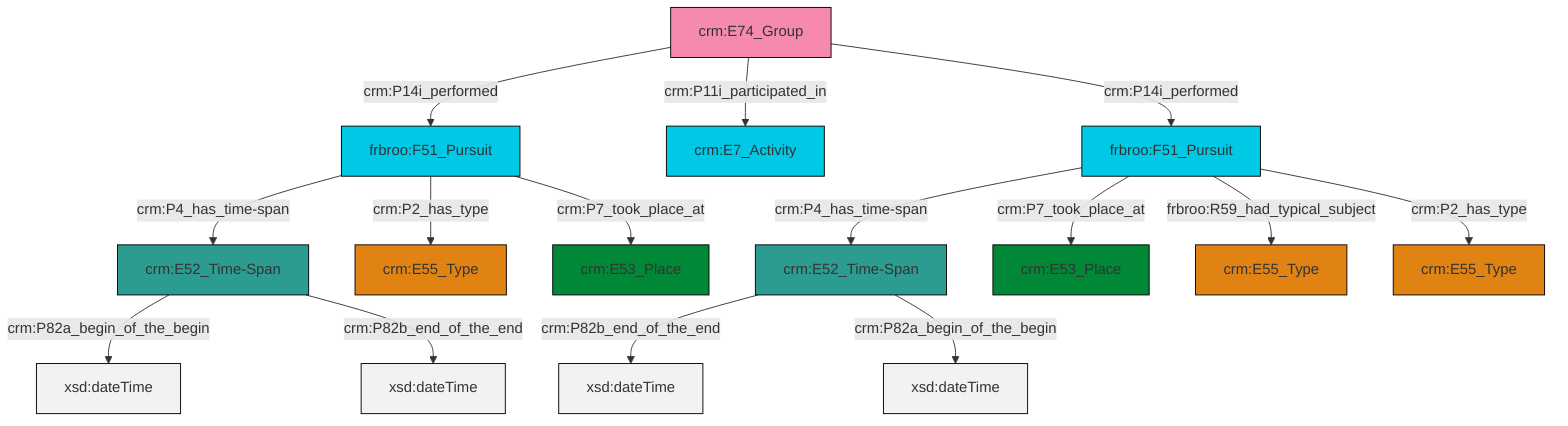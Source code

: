 graph TD
classDef Literal fill:#f2f2f2,stroke:#000000;
classDef CRM_Entity fill:#FFFFFF,stroke:#000000;
classDef Temporal_Entity fill:#00C9E6, stroke:#000000;
classDef Type fill:#E18312, stroke:#000000;
classDef Time-Span fill:#2C9C91, stroke:#000000;
classDef Appellation fill:#FFEB7F, stroke:#000000;
classDef Place fill:#008836, stroke:#000000;
classDef Persistent_Item fill:#B266B2, stroke:#000000;
classDef Conceptual_Object fill:#FFD700, stroke:#000000;
classDef Physical_Thing fill:#D2B48C, stroke:#000000;
classDef Actor fill:#f58aad, stroke:#000000;
classDef PC_Classes fill:#4ce600, stroke:#000000;
classDef Multi fill:#cccccc,stroke:#000000;

0["crm:E52_Time-Span"]:::Time-Span -->|crm:P82a_begin_of_the_begin| 1[xsd:dateTime]:::Literal
4["frbroo:F51_Pursuit"]:::Temporal_Entity -->|crm:P4_has_time-span| 5["crm:E52_Time-Span"]:::Time-Span
5["crm:E52_Time-Span"]:::Time-Span -->|crm:P82b_end_of_the_end| 9[xsd:dateTime]:::Literal
7["frbroo:F51_Pursuit"]:::Temporal_Entity -->|crm:P4_has_time-span| 0["crm:E52_Time-Span"]:::Time-Span
0["crm:E52_Time-Span"]:::Time-Span -->|crm:P82b_end_of_the_end| 13[xsd:dateTime]:::Literal
7["frbroo:F51_Pursuit"]:::Temporal_Entity -->|crm:P2_has_type| 10["crm:E55_Type"]:::Type
4["frbroo:F51_Pursuit"]:::Temporal_Entity -->|crm:P7_took_place_at| 14["crm:E53_Place"]:::Place
15["crm:E74_Group"]:::Actor -->|crm:P14i_performed| 7["frbroo:F51_Pursuit"]:::Temporal_Entity
4["frbroo:F51_Pursuit"]:::Temporal_Entity -->|frbroo:R59_had_typical_subject| 16["crm:E55_Type"]:::Type
7["frbroo:F51_Pursuit"]:::Temporal_Entity -->|crm:P7_took_place_at| 17["crm:E53_Place"]:::Place
4["frbroo:F51_Pursuit"]:::Temporal_Entity -->|crm:P2_has_type| 19["crm:E55_Type"]:::Type
5["crm:E52_Time-Span"]:::Time-Span -->|crm:P82a_begin_of_the_begin| 24[xsd:dateTime]:::Literal
15["crm:E74_Group"]:::Actor -->|crm:P11i_participated_in| 2["crm:E7_Activity"]:::Temporal_Entity
15["crm:E74_Group"]:::Actor -->|crm:P14i_performed| 4["frbroo:F51_Pursuit"]:::Temporal_Entity
